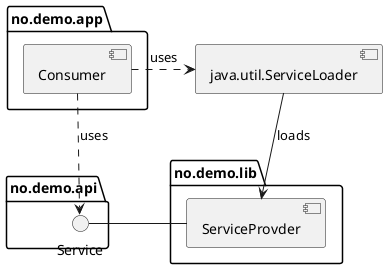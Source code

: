 @startuml

component java.util.ServiceLoader as sl

package "no.demo.api" {
    interface Service as s
}

package "no.demo.app" {
    component Consumer as c
    c .> s : uses
    c .> sl : uses
}

package "no.demo.lib" {
    component ServiceProvder as sp
    sp - s
}



sl --> sp : loads
@enduml